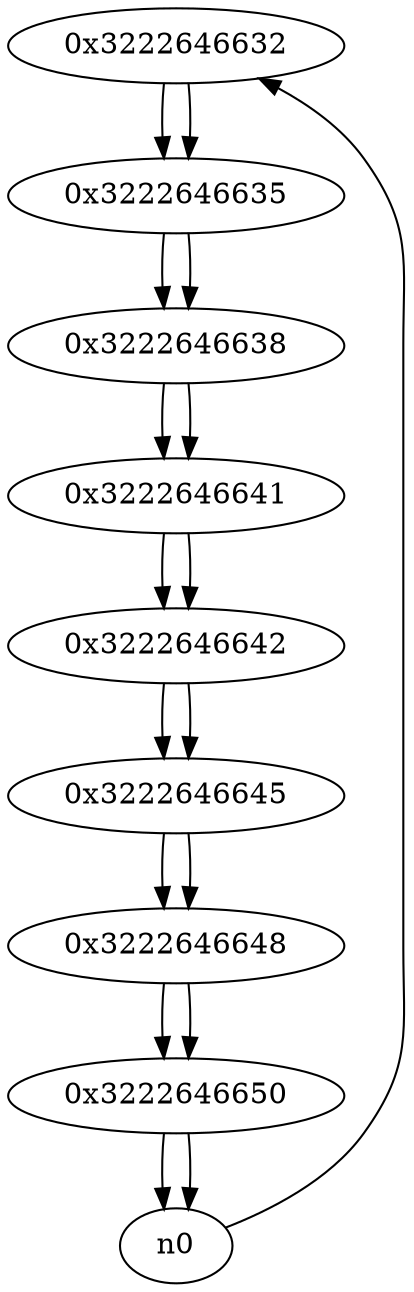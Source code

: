 digraph G{
/* nodes */
  n1 [label="0x3222646632"]
  n2 [label="0x3222646635"]
  n3 [label="0x3222646638"]
  n4 [label="0x3222646641"]
  n5 [label="0x3222646642"]
  n6 [label="0x3222646645"]
  n7 [label="0x3222646648"]
  n8 [label="0x3222646650"]
/* edges */
n1 -> n2;
n0 -> n1;
n2 -> n3;
n1 -> n2;
n3 -> n4;
n2 -> n3;
n4 -> n5;
n3 -> n4;
n5 -> n6;
n4 -> n5;
n6 -> n7;
n5 -> n6;
n7 -> n8;
n6 -> n7;
n8 -> n0;
n8 -> n0;
n7 -> n8;
}
